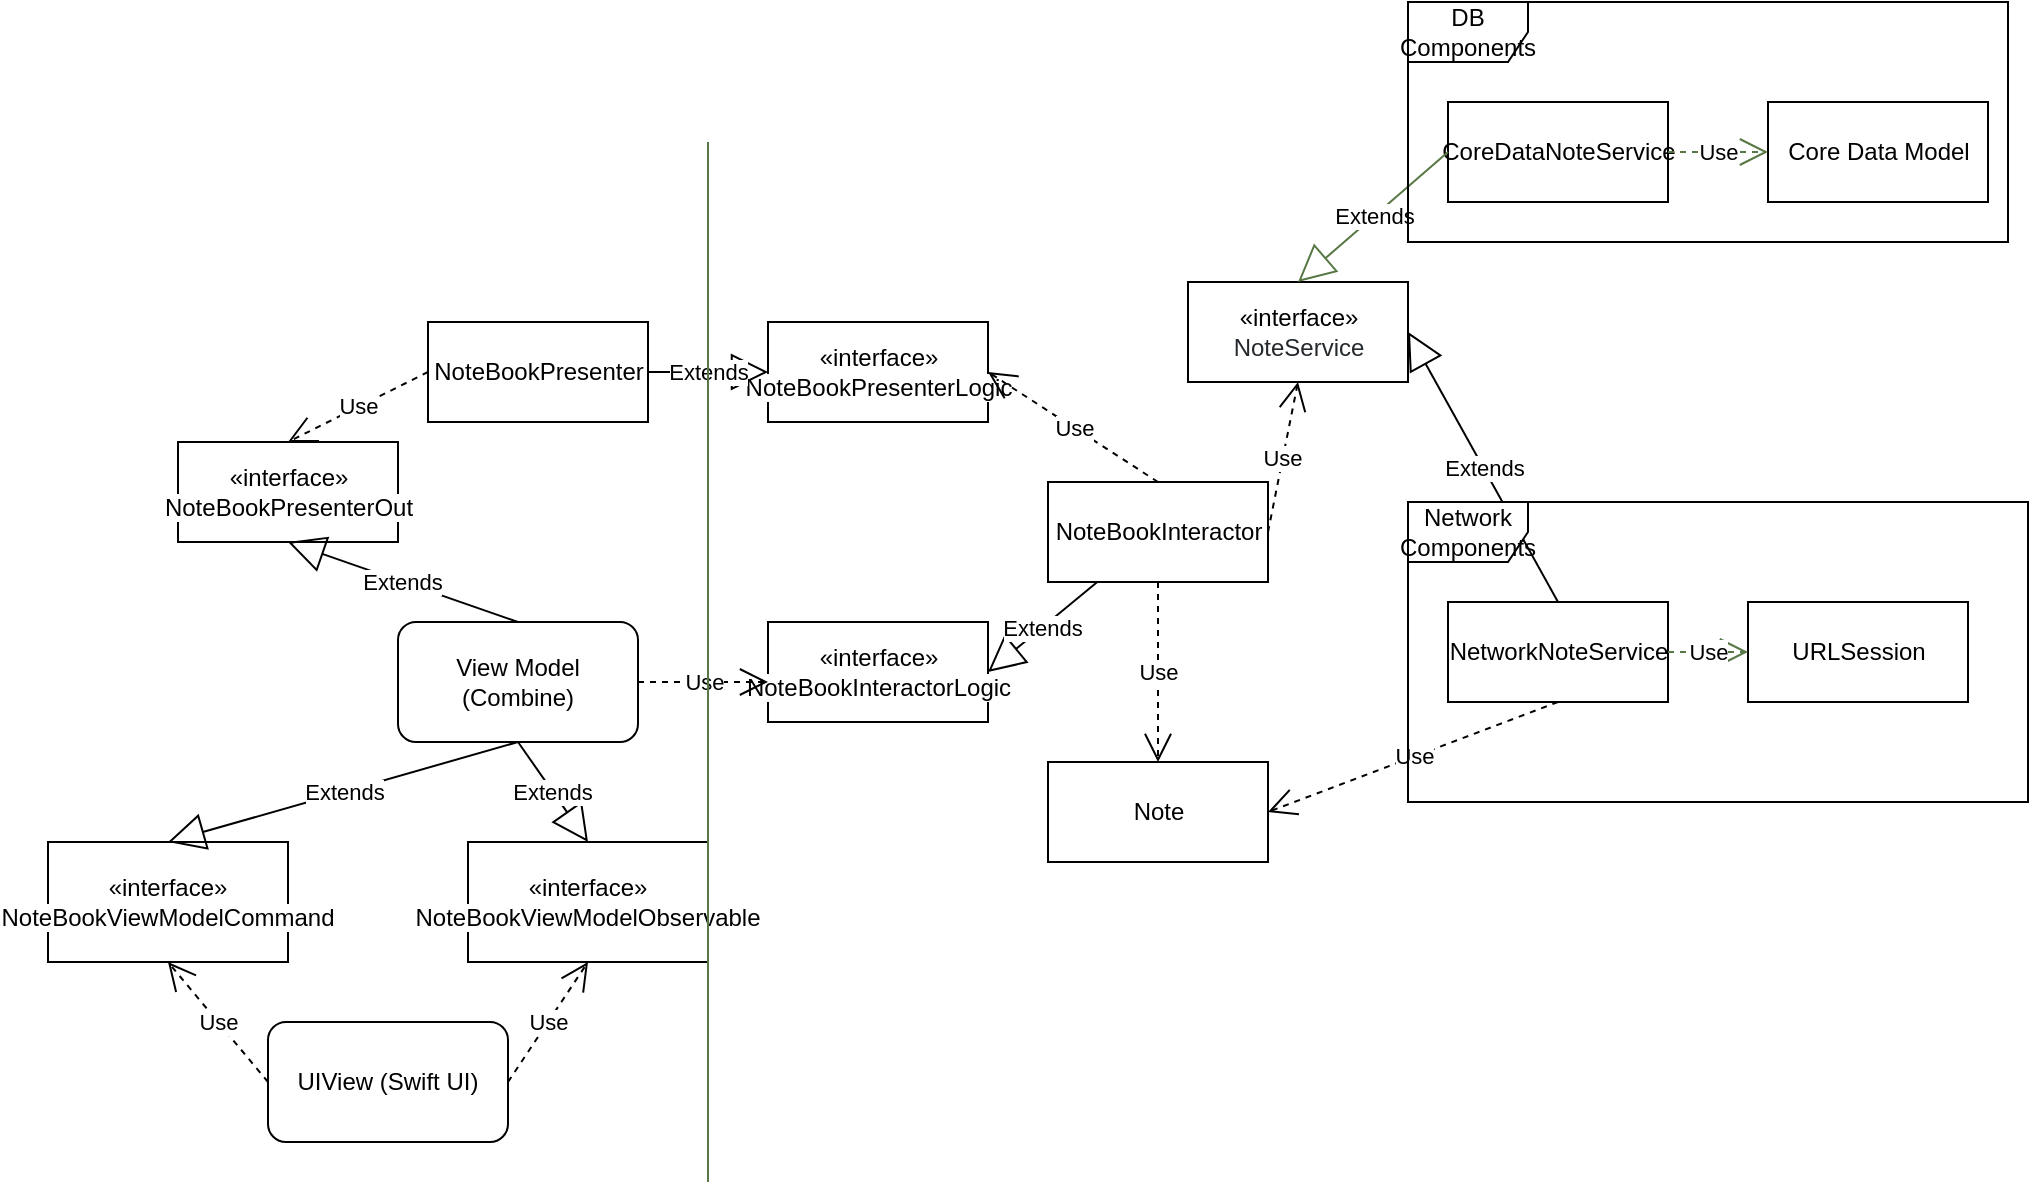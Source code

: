 <mxfile version="13.3.5"><diagram id="anTaZlMlhH9UhNEDkyqC" name="Page-1"><mxGraphModel dx="3033" dy="1427" grid="1" gridSize="10" guides="1" tooltips="1" connect="1" arrows="1" fold="1" page="1" pageScale="1" pageWidth="850" pageHeight="1100" math="0" shadow="0"><root><mxCell id="0"/><mxCell id="1" parent="0"/><mxCell id="RbnSLD26HgJDvMDcfSYL-2" value="View Model (Combine)" style="rounded=1;whiteSpace=wrap;html=1;" vertex="1" parent="1"><mxGeometry x="-645" y="400" width="120" height="60" as="geometry"/></mxCell><mxCell id="RbnSLD26HgJDvMDcfSYL-5" value="UIView (Swift UI)" style="rounded=1;whiteSpace=wrap;html=1;" vertex="1" parent="1"><mxGeometry x="-710" y="600" width="120" height="60" as="geometry"/></mxCell><mxCell id="RbnSLD26HgJDvMDcfSYL-8" value="&lt;span&gt;«interface»&lt;/span&gt;&lt;span style=&quot;font-family: , &amp;#34;consolas&amp;#34; , &amp;#34;liberation mono&amp;#34; , &amp;#34;menlo&amp;#34; , monospace ; background-color: rgb(255 , 255 , 255)&quot;&gt;&lt;br&gt;NoteBookViewModelObservable&lt;/span&gt;" style="rounded=0;whiteSpace=wrap;html=1;" vertex="1" parent="1"><mxGeometry x="-610" y="510" width="120" height="60" as="geometry"/></mxCell><mxCell id="RbnSLD26HgJDvMDcfSYL-9" value="&lt;span&gt;«interface»&lt;/span&gt;&lt;span style=&quot;background-color: rgb(255 , 255 , 255)&quot;&gt;&lt;br&gt;NoteBookViewModelCommand&lt;/span&gt;" style="rounded=0;whiteSpace=wrap;html=1;" vertex="1" parent="1"><mxGeometry x="-820" y="510" width="120" height="60" as="geometry"/></mxCell><mxCell id="RbnSLD26HgJDvMDcfSYL-11" value="Use" style="endArrow=open;endSize=12;dashed=1;html=1;entryX=0.5;entryY=1;entryDx=0;entryDy=0;exitX=0;exitY=0.5;exitDx=0;exitDy=0;" edge="1" parent="1" source="RbnSLD26HgJDvMDcfSYL-5" target="RbnSLD26HgJDvMDcfSYL-9"><mxGeometry width="160" relative="1" as="geometry"><mxPoint x="-830" y="620" as="sourcePoint"/><mxPoint x="-670" y="620" as="targetPoint"/></mxGeometry></mxCell><mxCell id="RbnSLD26HgJDvMDcfSYL-12" value="Use" style="endArrow=open;endSize=12;dashed=1;html=1;exitX=1;exitY=0.5;exitDx=0;exitDy=0;entryX=0.5;entryY=1;entryDx=0;entryDy=0;" edge="1" parent="1" source="RbnSLD26HgJDvMDcfSYL-5" target="RbnSLD26HgJDvMDcfSYL-8"><mxGeometry width="160" relative="1" as="geometry"><mxPoint x="-550" y="630" as="sourcePoint"/><mxPoint x="-390" y="630" as="targetPoint"/></mxGeometry></mxCell><mxCell id="RbnSLD26HgJDvMDcfSYL-13" value="Extends" style="endArrow=block;endSize=16;endFill=0;html=1;exitX=0.5;exitY=1;exitDx=0;exitDy=0;entryX=0.5;entryY=0;entryDx=0;entryDy=0;" edge="1" parent="1" source="RbnSLD26HgJDvMDcfSYL-2" target="RbnSLD26HgJDvMDcfSYL-8"><mxGeometry width="160" relative="1" as="geometry"><mxPoint x="-635" y="520" as="sourcePoint"/><mxPoint x="-475" y="520" as="targetPoint"/></mxGeometry></mxCell><mxCell id="RbnSLD26HgJDvMDcfSYL-14" value="Extends" style="endArrow=block;endSize=16;endFill=0;html=1;exitX=0.5;exitY=1;exitDx=0;exitDy=0;entryX=0.5;entryY=0;entryDx=0;entryDy=0;" edge="1" parent="1" source="RbnSLD26HgJDvMDcfSYL-2" target="RbnSLD26HgJDvMDcfSYL-9"><mxGeometry width="160" relative="1" as="geometry"><mxPoint x="-635" y="520" as="sourcePoint"/><mxPoint x="-475" y="520" as="targetPoint"/></mxGeometry></mxCell><mxCell id="RbnSLD26HgJDvMDcfSYL-17" value="«interface»&lt;br&gt;&lt;span style=&quot;font-family: , &amp;#34;consolas&amp;#34; , &amp;#34;liberation mono&amp;#34; , &amp;#34;menlo&amp;#34; , monospace ; background-color: rgb(255 , 255 , 255)&quot;&gt;NoteBookPresenterOut&lt;/span&gt;" style="html=1;" vertex="1" parent="1"><mxGeometry x="-755" y="310" width="110" height="50" as="geometry"/></mxCell><mxCell id="RbnSLD26HgJDvMDcfSYL-18" value="«interface»&lt;br&gt;&lt;span style=&quot;font-family: , &amp;#34;consolas&amp;#34; , &amp;#34;liberation mono&amp;#34; , &amp;#34;menlo&amp;#34; , monospace ; background-color: rgb(255 , 255 , 255)&quot;&gt;NoteBookPresenterLogic&lt;/span&gt;" style="html=1;" vertex="1" parent="1"><mxGeometry x="-460" y="250" width="110" height="50" as="geometry"/></mxCell><mxCell id="RbnSLD26HgJDvMDcfSYL-19" value="&lt;span style=&quot;background-color: rgb(255 , 255 , 255)&quot;&gt;NoteBookPresenter&lt;/span&gt;" style="html=1;" vertex="1" parent="1"><mxGeometry x="-630" y="250" width="110" height="50" as="geometry"/></mxCell><mxCell id="RbnSLD26HgJDvMDcfSYL-21" value="Extends" style="endArrow=block;endSize=16;endFill=0;html=1;entryX=0;entryY=0.5;entryDx=0;entryDy=0;exitX=1;exitY=0.5;exitDx=0;exitDy=0;" edge="1" parent="1" source="RbnSLD26HgJDvMDcfSYL-19" target="RbnSLD26HgJDvMDcfSYL-18"><mxGeometry width="160" relative="1" as="geometry"><mxPoint x="-570" y="220" as="sourcePoint"/><mxPoint x="-410" y="220" as="targetPoint"/></mxGeometry></mxCell><mxCell id="RbnSLD26HgJDvMDcfSYL-22" value="Use" style="endArrow=open;endSize=12;dashed=1;html=1;entryX=0.5;entryY=0;entryDx=0;entryDy=0;exitX=0;exitY=0.5;exitDx=0;exitDy=0;" edge="1" parent="1" source="RbnSLD26HgJDvMDcfSYL-19" target="RbnSLD26HgJDvMDcfSYL-17"><mxGeometry width="160" relative="1" as="geometry"><mxPoint x="-850" y="180" as="sourcePoint"/><mxPoint x="-690" y="180" as="targetPoint"/></mxGeometry></mxCell><mxCell id="RbnSLD26HgJDvMDcfSYL-23" value="Extends" style="endArrow=block;endSize=16;endFill=0;html=1;entryX=0.5;entryY=1;entryDx=0;entryDy=0;exitX=0.5;exitY=0;exitDx=0;exitDy=0;" edge="1" parent="1" source="RbnSLD26HgJDvMDcfSYL-2" target="RbnSLD26HgJDvMDcfSYL-17"><mxGeometry width="160" relative="1" as="geometry"><mxPoint x="-930" y="490" as="sourcePoint"/><mxPoint x="-770" y="490" as="targetPoint"/></mxGeometry></mxCell><mxCell id="RbnSLD26HgJDvMDcfSYL-24" value="&lt;span style=&quot;background-color: rgb(255 , 255 , 255)&quot;&gt;NoteBookInteractor&lt;/span&gt;" style="html=1;" vertex="1" parent="1"><mxGeometry x="-320" y="330" width="110" height="50" as="geometry"/></mxCell><mxCell id="RbnSLD26HgJDvMDcfSYL-27" value="«interface»&lt;br&gt;&lt;span style=&quot;background-color: rgb(255 , 255 , 255)&quot;&gt;NoteBookInteractorLogic&lt;/span&gt;" style="html=1;" vertex="1" parent="1"><mxGeometry x="-460" y="400" width="110" height="50" as="geometry"/></mxCell><mxCell id="RbnSLD26HgJDvMDcfSYL-28" value="Extends" style="endArrow=block;endSize=16;endFill=0;html=1;entryX=1;entryY=0.5;entryDx=0;entryDy=0;" edge="1" parent="1" source="RbnSLD26HgJDvMDcfSYL-24" target="RbnSLD26HgJDvMDcfSYL-27"><mxGeometry width="160" relative="1" as="geometry"><mxPoint x="-395" y="240" as="sourcePoint"/><mxPoint x="-395" y="240" as="targetPoint"/></mxGeometry></mxCell><mxCell id="RbnSLD26HgJDvMDcfSYL-29" value="Use" style="endArrow=open;endSize=12;dashed=1;html=1;entryX=0;entryY=0.6;entryDx=0;entryDy=0;exitX=1;exitY=0.5;exitDx=0;exitDy=0;entryPerimeter=0;" edge="1" parent="1" source="RbnSLD26HgJDvMDcfSYL-2" target="RbnSLD26HgJDvMDcfSYL-27"><mxGeometry width="160" relative="1" as="geometry"><mxPoint x="-525" y="430" as="sourcePoint"/><mxPoint x="-365" y="430" as="targetPoint"/></mxGeometry></mxCell><mxCell id="RbnSLD26HgJDvMDcfSYL-30" value="Use" style="endArrow=open;endSize=12;dashed=1;html=1;entryX=1;entryY=0.5;entryDx=0;entryDy=0;exitX=0.5;exitY=0;exitDx=0;exitDy=0;" edge="1" parent="1" source="RbnSLD26HgJDvMDcfSYL-24" target="RbnSLD26HgJDvMDcfSYL-18"><mxGeometry width="160" relative="1" as="geometry"><mxPoint x="-480" y="380" as="sourcePoint"/><mxPoint x="-320" y="380" as="targetPoint"/></mxGeometry></mxCell><mxCell id="RbnSLD26HgJDvMDcfSYL-31" value="«interface»&lt;br&gt;&lt;span style=&quot;color: rgb(36 , 41 , 46) ; font-family: , &amp;#34;consolas&amp;#34; , &amp;#34;liberation mono&amp;#34; , &amp;#34;menlo&amp;#34; , monospace ; background-color: rgb(255 , 255 , 255)&quot;&gt;NoteService&lt;/span&gt;" style="html=1;" vertex="1" parent="1"><mxGeometry x="-250" y="230" width="110" height="50" as="geometry"/></mxCell><mxCell id="RbnSLD26HgJDvMDcfSYL-32" value="Use" style="endArrow=open;endSize=12;dashed=1;html=1;entryX=0.5;entryY=1;entryDx=0;entryDy=0;exitX=1;exitY=0.5;exitDx=0;exitDy=0;" edge="1" parent="1" source="RbnSLD26HgJDvMDcfSYL-24" target="RbnSLD26HgJDvMDcfSYL-31"><mxGeometry width="160" relative="1" as="geometry"><mxPoint x="-210" y="460" as="sourcePoint"/><mxPoint x="-50" y="460" as="targetPoint"/></mxGeometry></mxCell><mxCell id="RbnSLD26HgJDvMDcfSYL-33" value="NetworkNoteService" style="html=1;" vertex="1" parent="1"><mxGeometry x="-120" y="390" width="110" height="50" as="geometry"/></mxCell><mxCell id="RbnSLD26HgJDvMDcfSYL-34" value="Extends" style="endArrow=block;endSize=16;endFill=0;html=1;entryX=1;entryY=0.5;entryDx=0;entryDy=0;exitX=0.5;exitY=0;exitDx=0;exitDy=0;" edge="1" parent="1" source="RbnSLD26HgJDvMDcfSYL-33" target="RbnSLD26HgJDvMDcfSYL-31"><mxGeometry width="160" relative="1" as="geometry"><mxPoint x="-240" y="490" as="sourcePoint"/><mxPoint x="-80" y="490" as="targetPoint"/></mxGeometry></mxCell><mxCell id="RbnSLD26HgJDvMDcfSYL-35" value="Note" style="html=1;" vertex="1" parent="1"><mxGeometry x="-320" y="470" width="110" height="50" as="geometry"/></mxCell><mxCell id="RbnSLD26HgJDvMDcfSYL-36" value="Use" style="endArrow=open;endSize=12;dashed=1;html=1;exitX=0.5;exitY=1;exitDx=0;exitDy=0;" edge="1" parent="1" source="RbnSLD26HgJDvMDcfSYL-24" target="RbnSLD26HgJDvMDcfSYL-35"><mxGeometry width="160" relative="1" as="geometry"><mxPoint x="-240" y="600" as="sourcePoint"/><mxPoint x="-80" y="600" as="targetPoint"/></mxGeometry></mxCell><mxCell id="RbnSLD26HgJDvMDcfSYL-37" value="Use" style="endArrow=open;endSize=12;dashed=1;html=1;exitX=0.5;exitY=1;exitDx=0;exitDy=0;entryX=1;entryY=0.5;entryDx=0;entryDy=0;" edge="1" parent="1" source="RbnSLD26HgJDvMDcfSYL-33" target="RbnSLD26HgJDvMDcfSYL-35"><mxGeometry width="160" relative="1" as="geometry"><mxPoint x="-60" y="450" as="sourcePoint"/><mxPoint x="100" y="450" as="targetPoint"/></mxGeometry></mxCell><mxCell id="RbnSLD26HgJDvMDcfSYL-38" value="" style="endArrow=none;html=1;fillColor=#d5e8d4;strokeColor=#577844;" edge="1" parent="1"><mxGeometry width="50" height="50" relative="1" as="geometry"><mxPoint x="-490" y="680" as="sourcePoint"/><mxPoint x="-490" y="160" as="targetPoint"/></mxGeometry></mxCell><mxCell id="RbnSLD26HgJDvMDcfSYL-39" value="URLSession" style="html=1;" vertex="1" parent="1"><mxGeometry x="30" y="390" width="110" height="50" as="geometry"/></mxCell><mxCell id="RbnSLD26HgJDvMDcfSYL-40" value="Use" style="endArrow=open;endSize=12;dashed=1;html=1;strokeColor=#577844;exitX=1;exitY=0.5;exitDx=0;exitDy=0;entryX=0;entryY=0.5;entryDx=0;entryDy=0;" edge="1" parent="1" source="RbnSLD26HgJDvMDcfSYL-33" target="RbnSLD26HgJDvMDcfSYL-39"><mxGeometry width="160" relative="1" as="geometry"><mxPoint x="-50" y="350" as="sourcePoint"/><mxPoint y="350" as="targetPoint"/></mxGeometry></mxCell><mxCell id="RbnSLD26HgJDvMDcfSYL-44" value="Network Components" style="shape=umlFrame;whiteSpace=wrap;html=1;" vertex="1" parent="1"><mxGeometry x="-140" y="340" width="310" height="150" as="geometry"/></mxCell><mxCell id="RbnSLD26HgJDvMDcfSYL-45" value="CoreDataNoteService" style="html=1;" vertex="1" parent="1"><mxGeometry x="-120" y="140" width="110" height="50" as="geometry"/></mxCell><mxCell id="RbnSLD26HgJDvMDcfSYL-46" value="Core Data Model" style="html=1;" vertex="1" parent="1"><mxGeometry x="40" y="140" width="110" height="50" as="geometry"/></mxCell><mxCell id="RbnSLD26HgJDvMDcfSYL-48" value="Extends" style="endArrow=block;endSize=16;endFill=0;html=1;strokeColor=#577844;exitX=0;exitY=0.5;exitDx=0;exitDy=0;entryX=0.5;entryY=0;entryDx=0;entryDy=0;" edge="1" parent="1" source="RbnSLD26HgJDvMDcfSYL-45" target="RbnSLD26HgJDvMDcfSYL-31"><mxGeometry width="160" relative="1" as="geometry"><mxPoint x="-330" y="120" as="sourcePoint"/><mxPoint x="-170" y="120" as="targetPoint"/></mxGeometry></mxCell><mxCell id="RbnSLD26HgJDvMDcfSYL-49" value="Use" style="endArrow=open;endSize=12;dashed=1;html=1;strokeColor=#577844;exitX=1;exitY=0.5;exitDx=0;exitDy=0;" edge="1" parent="1" source="RbnSLD26HgJDvMDcfSYL-45" target="RbnSLD26HgJDvMDcfSYL-46"><mxGeometry width="160" relative="1" as="geometry"><mxPoint y="70" as="sourcePoint"/><mxPoint x="160" y="70" as="targetPoint"/></mxGeometry></mxCell><mxCell id="RbnSLD26HgJDvMDcfSYL-50" value="DB Components" style="shape=umlFrame;whiteSpace=wrap;html=1;" vertex="1" parent="1"><mxGeometry x="-140" y="90" width="300" height="120" as="geometry"/></mxCell></root></mxGraphModel></diagram></mxfile>